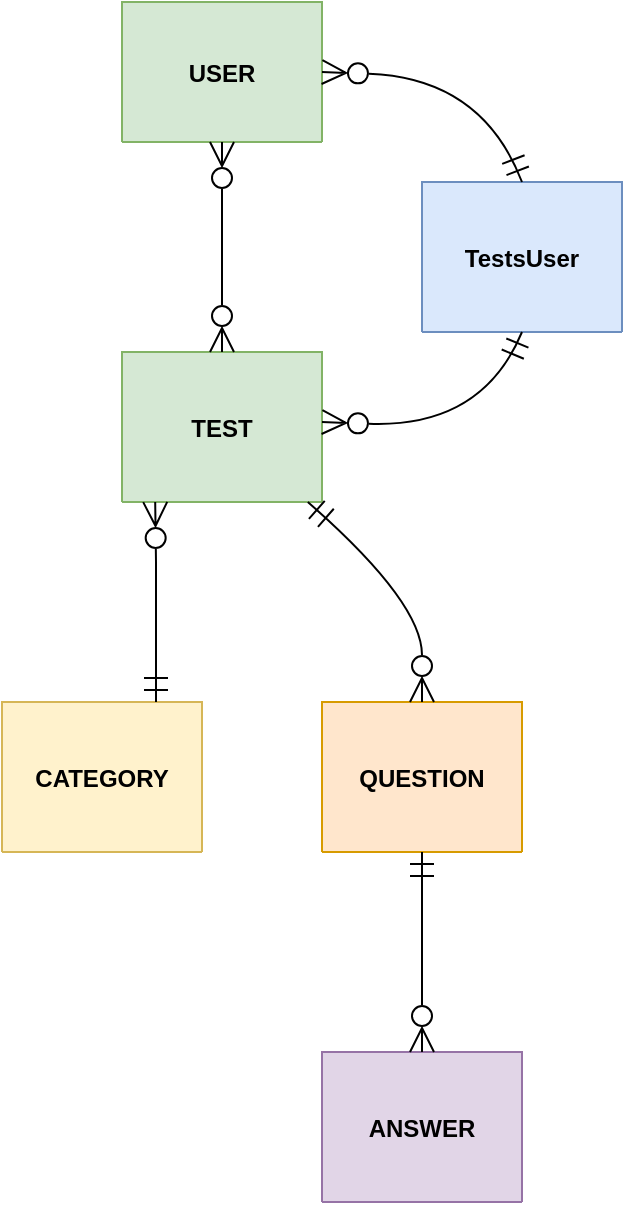 <mxfile version="21.6.8" type="github">
  <diagram name="Страница — 1" id="_VSpqTwkLKGjPauDzKXV">
    <mxGraphModel dx="1479" dy="754" grid="0" gridSize="10" guides="1" tooltips="1" connect="1" arrows="1" fold="1" page="1" pageScale="1" pageWidth="1169" pageHeight="827" math="0" shadow="0">
      <root>
        <mxCell id="0" />
        <mxCell id="1" parent="0" />
        <mxCell id="2" value="USER" style="shape=table;startSize=75;container=1;collapsible=0;childLayout=tableLayout;fixedRows=1;rowLines=1;fontStyle=1;align=center;resizeLast=1;fillColor=#d5e8d4;strokeColor=#82b366;" parent="1" vertex="1">
          <mxGeometry x="287" y="44" width="100" height="70" as="geometry" />
        </mxCell>
        <mxCell id="3" value="TEST" style="shape=table;startSize=75;container=1;collapsible=0;childLayout=tableLayout;fixedRows=1;rowLines=1;fontStyle=1;align=center;resizeLast=1;fillColor=#d5e8d4;strokeColor=#82b366;" parent="1" vertex="1">
          <mxGeometry x="287" y="219" width="100" height="75" as="geometry" />
        </mxCell>
        <mxCell id="4" value="CATEGORY" style="shape=table;startSize=75;container=1;collapsible=0;childLayout=tableLayout;fixedRows=1;rowLines=1;fontStyle=1;align=center;resizeLast=1;fillColor=#fff2cc;strokeColor=#d6b656;" parent="1" vertex="1">
          <mxGeometry x="227" y="394" width="100" height="75" as="geometry" />
        </mxCell>
        <mxCell id="5" value="QUESTION" style="shape=table;startSize=75;container=1;collapsible=0;childLayout=tableLayout;fixedRows=1;rowLines=1;fontStyle=1;align=center;resizeLast=1;fillColor=#ffe6cc;strokeColor=#d79b00;" parent="1" vertex="1">
          <mxGeometry x="387" y="394" width="100" height="75" as="geometry" />
        </mxCell>
        <mxCell id="6" value="ANSWER" style="shape=table;startSize=75;container=1;collapsible=0;childLayout=tableLayout;fixedRows=1;rowLines=1;fontStyle=1;align=center;resizeLast=1;fillColor=#e1d5e7;strokeColor=#9673a6;" parent="1" vertex="1">
          <mxGeometry x="387" y="569" width="100" height="75" as="geometry" />
        </mxCell>
        <mxCell id="7" value="" style="curved=1;startArrow=ERzeroToMany;startSize=10;;endArrow=ERzeroToMany;endSize=10;;exitX=0.5;exitY=1;entryX=0.5;entryY=0;startFill=0;shadow=0;endFill=0;" parent="1" source="2" target="3" edge="1">
          <mxGeometry relative="1" as="geometry">
            <Array as="points" />
          </mxGeometry>
        </mxCell>
        <mxCell id="8" value="" style="startArrow=ERzeroToMany;startSize=10;;endArrow=ERmandOne;endSize=10;;exitX=0.166;exitY=1;startFill=0;endFill=0;exitDx=0;exitDy=0;exitPerimeter=0;rounded=0;" parent="1" source="3" edge="1">
          <mxGeometry relative="1" as="geometry">
            <Array as="points">
              <mxPoint x="304" y="324" />
              <mxPoint x="304" y="354" />
            </Array>
            <mxPoint x="304" y="394" as="targetPoint" />
          </mxGeometry>
        </mxCell>
        <mxCell id="9" value="" style="curved=1;startArrow=ERmandOne;startSize=10;;endArrow=ERzeroToMany;endSize=10;;exitX=0.929;exitY=1;entryX=0.5;entryY=0;endFill=0;" parent="1" source="3" target="5" edge="1">
          <mxGeometry relative="1" as="geometry">
            <Array as="points">
              <mxPoint x="437" y="344" />
            </Array>
          </mxGeometry>
        </mxCell>
        <mxCell id="10" value="" style="curved=1;startArrow=ERmandOne;startSize=10;;endArrow=ERzeroToMany;endSize=10;;exitX=0.5;exitY=1;entryX=0.5;entryY=0;endFill=0;" parent="1" source="5" target="6" edge="1">
          <mxGeometry relative="1" as="geometry">
            <Array as="points" />
          </mxGeometry>
        </mxCell>
        <mxCell id="U9gus0ujw4nKWONplqQA-10" value="TestsUser" style="shape=table;startSize=75;container=1;collapsible=0;childLayout=tableLayout;fixedRows=1;rowLines=1;fontStyle=1;align=center;resizeLast=1;fillColor=#dae8fc;strokeColor=#6c8ebf;" vertex="1" parent="1">
          <mxGeometry x="437" y="134" width="100" height="75" as="geometry" />
        </mxCell>
        <mxCell id="U9gus0ujw4nKWONplqQA-13" value="" style="curved=1;startArrow=ERmandOne;startSize=10;;endArrow=ERzeroToMany;endSize=10;;entryX=1;entryY=0.5;entryDx=0;entryDy=0;exitX=0.5;exitY=0;exitDx=0;exitDy=0;startFill=0;endFill=0;" edge="1" parent="1" source="U9gus0ujw4nKWONplqQA-10" target="2">
          <mxGeometry relative="1" as="geometry">
            <Array as="points">
              <mxPoint x="467" y="82" />
            </Array>
            <mxPoint x="487" y="124" as="sourcePoint" />
            <mxPoint x="444" y="164" as="targetPoint" />
          </mxGeometry>
        </mxCell>
        <mxCell id="U9gus0ujw4nKWONplqQA-14" value="" style="curved=1;startArrow=ERmandOne;startSize=10;;endArrow=ERzeroToMany;endSize=10;;entryX=1;entryY=0.5;entryDx=0;entryDy=0;exitX=0.5;exitY=1;exitDx=0;exitDy=0;startFill=0;endFill=0;" edge="1" parent="1" source="U9gus0ujw4nKWONplqQA-10">
          <mxGeometry relative="1" as="geometry">
            <Array as="points">
              <mxPoint x="467" y="257" />
            </Array>
            <mxPoint x="487" y="309" as="sourcePoint" />
            <mxPoint x="387" y="254" as="targetPoint" />
          </mxGeometry>
        </mxCell>
      </root>
    </mxGraphModel>
  </diagram>
</mxfile>
